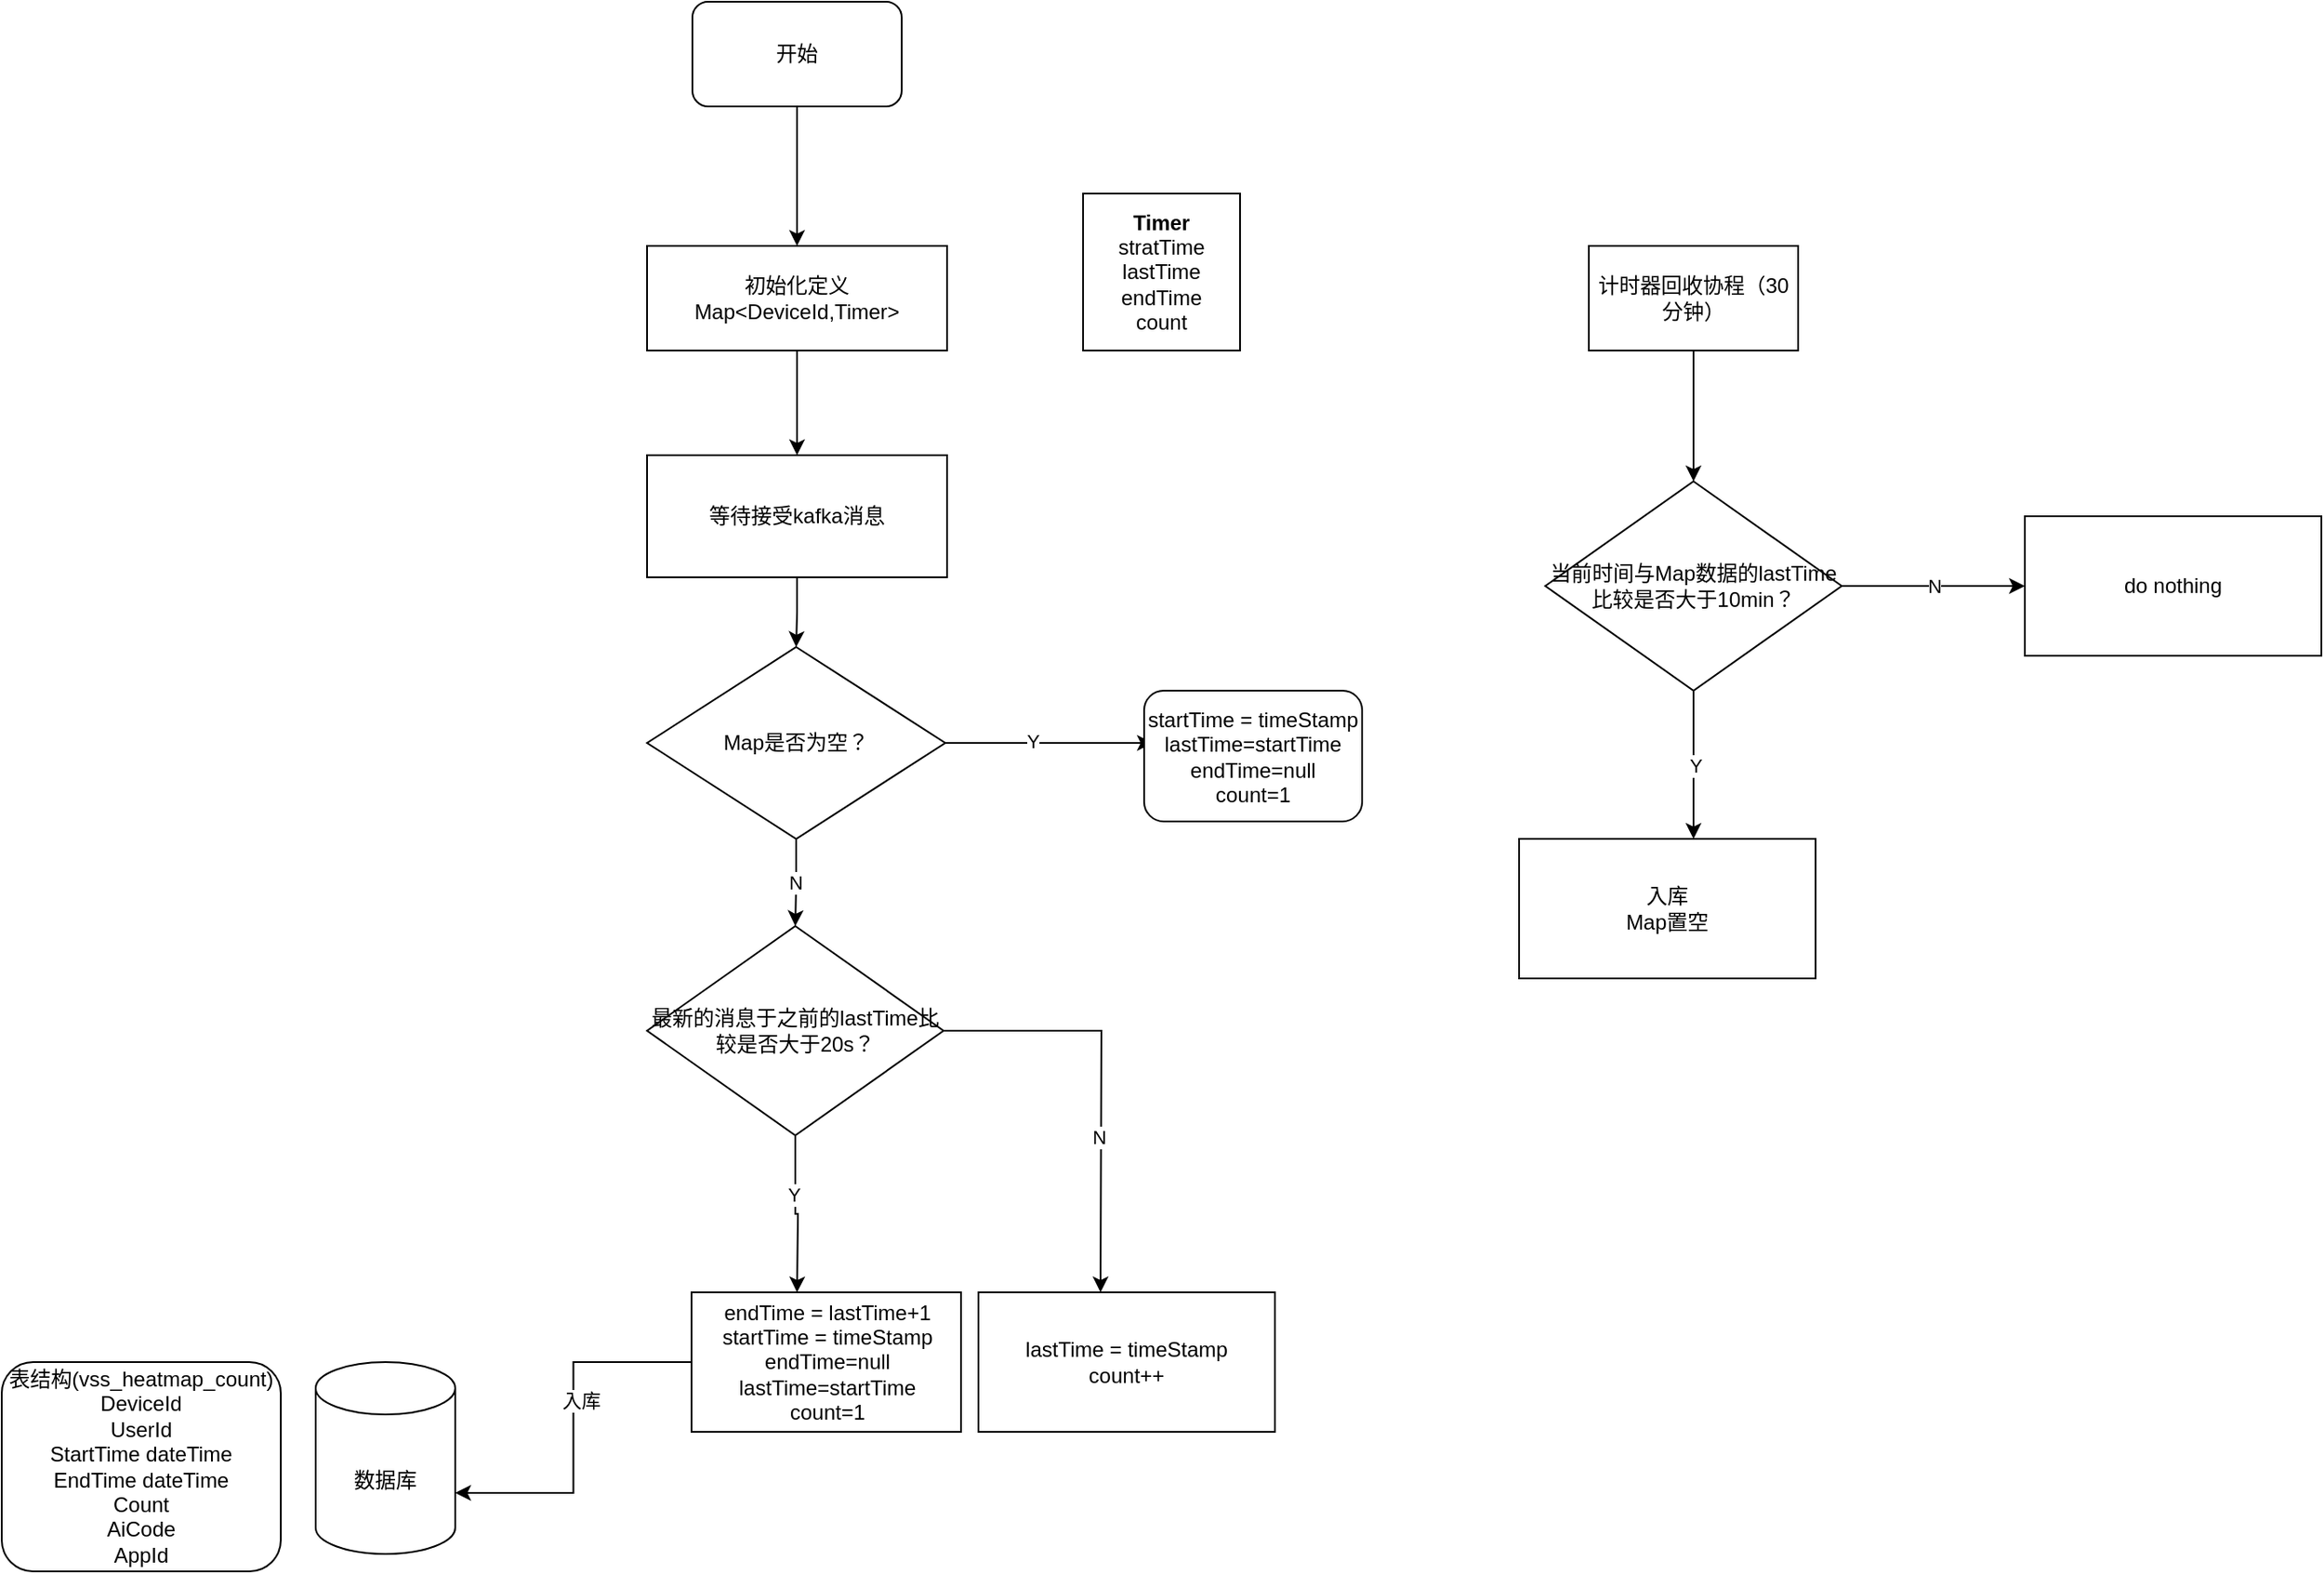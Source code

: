 <mxfile version="16.2.4" type="github">
  <diagram id="qe4p03_1a4LAuUfQ9uy5" name="Page-1">
    <mxGraphModel dx="1796" dy="836" grid="1" gridSize="10" guides="1" tooltips="1" connect="1" arrows="1" fold="1" page="1" pageScale="1" pageWidth="827" pageHeight="1169" math="0" shadow="0">
      <root>
        <mxCell id="0" />
        <mxCell id="1" parent="0" />
        <mxCell id="yZ0qCinRQj4NqwLvFhF5-1" value="表结构(vss_heatmap_count)&lt;br&gt;DeviceId&lt;br&gt;UserId&lt;br&gt;StartTime dateTime&lt;br&gt;EndTime dateTime&lt;br&gt;Count&lt;br&gt;AiCode&lt;br&gt;AppId" style="rounded=1;whiteSpace=wrap;html=1;" vertex="1" parent="1">
          <mxGeometry x="10" y="870" width="160" height="120" as="geometry" />
        </mxCell>
        <mxCell id="yZ0qCinRQj4NqwLvFhF5-5" value="" style="edgeStyle=orthogonalEdgeStyle;rounded=0;orthogonalLoop=1;jettySize=auto;html=1;exitX=0.5;exitY=1;exitDx=0;exitDy=0;entryX=0.5;entryY=0;entryDx=0;entryDy=0;" edge="1" parent="1" source="yZ0qCinRQj4NqwLvFhF5-4" target="yZ0qCinRQj4NqwLvFhF5-7">
          <mxGeometry relative="1" as="geometry">
            <mxPoint x="470" y="250" as="targetPoint" />
          </mxGeometry>
        </mxCell>
        <mxCell id="yZ0qCinRQj4NqwLvFhF5-4" value="开始" style="rounded=1;whiteSpace=wrap;html=1;" vertex="1" parent="1">
          <mxGeometry x="406" y="90" width="120" height="60" as="geometry" />
        </mxCell>
        <mxCell id="yZ0qCinRQj4NqwLvFhF5-10" style="edgeStyle=orthogonalEdgeStyle;rounded=0;orthogonalLoop=1;jettySize=auto;html=1;exitX=0.5;exitY=1;exitDx=0;exitDy=0;" edge="1" parent="1" source="yZ0qCinRQj4NqwLvFhF5-7" target="yZ0qCinRQj4NqwLvFhF5-9">
          <mxGeometry relative="1" as="geometry" />
        </mxCell>
        <mxCell id="yZ0qCinRQj4NqwLvFhF5-7" value="初始化定义Map&amp;lt;DeviceId,Timer&amp;gt;&lt;br&gt;" style="rounded=0;whiteSpace=wrap;html=1;" vertex="1" parent="1">
          <mxGeometry x="380" y="230" width="172" height="60" as="geometry" />
        </mxCell>
        <mxCell id="yZ0qCinRQj4NqwLvFhF5-8" value="&lt;b&gt;Timer&lt;/b&gt;&lt;br&gt;stratTime&lt;br&gt;lastTime&lt;br&gt;endTime&lt;br&gt;count" style="whiteSpace=wrap;html=1;aspect=fixed;" vertex="1" parent="1">
          <mxGeometry x="630" y="200" width="90" height="90" as="geometry" />
        </mxCell>
        <mxCell id="yZ0qCinRQj4NqwLvFhF5-21" style="edgeStyle=orthogonalEdgeStyle;rounded=0;orthogonalLoop=1;jettySize=auto;html=1;exitX=0.5;exitY=1;exitDx=0;exitDy=0;entryX=0.5;entryY=0;entryDx=0;entryDy=0;" edge="1" parent="1" source="yZ0qCinRQj4NqwLvFhF5-9" target="yZ0qCinRQj4NqwLvFhF5-19">
          <mxGeometry relative="1" as="geometry" />
        </mxCell>
        <mxCell id="yZ0qCinRQj4NqwLvFhF5-9" value="等待接受kafka消息" style="rounded=0;whiteSpace=wrap;html=1;" vertex="1" parent="1">
          <mxGeometry x="380" y="350" width="172" height="70" as="geometry" />
        </mxCell>
        <mxCell id="yZ0qCinRQj4NqwLvFhF5-13" style="edgeStyle=orthogonalEdgeStyle;rounded=0;orthogonalLoop=1;jettySize=auto;html=1;exitX=1;exitY=0.5;exitDx=0;exitDy=0;" edge="1" parent="1" source="yZ0qCinRQj4NqwLvFhF5-11">
          <mxGeometry relative="1" as="geometry">
            <mxPoint x="640" y="830" as="targetPoint" />
          </mxGeometry>
        </mxCell>
        <mxCell id="yZ0qCinRQj4NqwLvFhF5-14" value="N" style="edgeLabel;html=1;align=center;verticalAlign=middle;resizable=0;points=[];" vertex="1" connectable="0" parent="yZ0qCinRQj4NqwLvFhF5-13">
          <mxGeometry x="0.257" y="-2" relative="1" as="geometry">
            <mxPoint as="offset" />
          </mxGeometry>
        </mxCell>
        <mxCell id="yZ0qCinRQj4NqwLvFhF5-15" style="edgeStyle=orthogonalEdgeStyle;rounded=0;orthogonalLoop=1;jettySize=auto;html=1;exitX=0.5;exitY=1;exitDx=0;exitDy=0;" edge="1" parent="1" source="yZ0qCinRQj4NqwLvFhF5-11">
          <mxGeometry relative="1" as="geometry">
            <mxPoint x="466" y="830" as="targetPoint" />
          </mxGeometry>
        </mxCell>
        <mxCell id="yZ0qCinRQj4NqwLvFhF5-16" value="Y" style="edgeLabel;html=1;align=center;verticalAlign=middle;resizable=0;points=[];" vertex="1" connectable="0" parent="yZ0qCinRQj4NqwLvFhF5-15">
          <mxGeometry x="-0.256" y="-1" relative="1" as="geometry">
            <mxPoint as="offset" />
          </mxGeometry>
        </mxCell>
        <mxCell id="yZ0qCinRQj4NqwLvFhF5-11" value="最新的消息于之前的lastTime比较是否大于20s？" style="rhombus;whiteSpace=wrap;html=1;" vertex="1" parent="1">
          <mxGeometry x="380" y="620" width="170" height="120" as="geometry" />
        </mxCell>
        <mxCell id="yZ0qCinRQj4NqwLvFhF5-17" value="lastTime = timeStamp&lt;br&gt;count++" style="rounded=0;whiteSpace=wrap;html=1;" vertex="1" parent="1">
          <mxGeometry x="570" y="830" width="170" height="80" as="geometry" />
        </mxCell>
        <mxCell id="yZ0qCinRQj4NqwLvFhF5-27" style="edgeStyle=orthogonalEdgeStyle;rounded=0;orthogonalLoop=1;jettySize=auto;html=1;entryX=1;entryY=0;entryDx=0;entryDy=75;entryPerimeter=0;" edge="1" parent="1" source="yZ0qCinRQj4NqwLvFhF5-18" target="yZ0qCinRQj4NqwLvFhF5-26">
          <mxGeometry relative="1" as="geometry" />
        </mxCell>
        <mxCell id="yZ0qCinRQj4NqwLvFhF5-28" value="入库" style="edgeLabel;html=1;align=center;verticalAlign=middle;resizable=0;points=[];" vertex="1" connectable="0" parent="yZ0qCinRQj4NqwLvFhF5-27">
          <mxGeometry x="-0.151" y="4" relative="1" as="geometry">
            <mxPoint as="offset" />
          </mxGeometry>
        </mxCell>
        <mxCell id="yZ0qCinRQj4NqwLvFhF5-18" value="endTime = lastTime+1&lt;br&gt;startTime = timeStamp&lt;br&gt;endTime=null&lt;br&gt;lastTime=startTime&lt;br&gt;count=1" style="rounded=0;whiteSpace=wrap;html=1;" vertex="1" parent="1">
          <mxGeometry x="405.5" y="830" width="154.5" height="80" as="geometry" />
        </mxCell>
        <mxCell id="yZ0qCinRQj4NqwLvFhF5-22" value="N" style="edgeStyle=orthogonalEdgeStyle;rounded=0;orthogonalLoop=1;jettySize=auto;html=1;exitX=0.5;exitY=1;exitDx=0;exitDy=0;" edge="1" parent="1" source="yZ0qCinRQj4NqwLvFhF5-19" target="yZ0qCinRQj4NqwLvFhF5-11">
          <mxGeometry relative="1" as="geometry" />
        </mxCell>
        <mxCell id="yZ0qCinRQj4NqwLvFhF5-23" style="edgeStyle=orthogonalEdgeStyle;rounded=0;orthogonalLoop=1;jettySize=auto;html=1;exitX=1;exitY=0.5;exitDx=0;exitDy=0;" edge="1" parent="1" source="yZ0qCinRQj4NqwLvFhF5-19">
          <mxGeometry relative="1" as="geometry">
            <mxPoint x="670" y="515" as="targetPoint" />
          </mxGeometry>
        </mxCell>
        <mxCell id="yZ0qCinRQj4NqwLvFhF5-24" value="Y" style="edgeLabel;html=1;align=center;verticalAlign=middle;resizable=0;points=[];" vertex="1" connectable="0" parent="yZ0qCinRQj4NqwLvFhF5-23">
          <mxGeometry x="-0.166" y="1" relative="1" as="geometry">
            <mxPoint as="offset" />
          </mxGeometry>
        </mxCell>
        <mxCell id="yZ0qCinRQj4NqwLvFhF5-19" value="Map是否为空？" style="rhombus;whiteSpace=wrap;html=1;" vertex="1" parent="1">
          <mxGeometry x="380" y="460" width="171" height="110" as="geometry" />
        </mxCell>
        <mxCell id="yZ0qCinRQj4NqwLvFhF5-25" value="startTime = timeStamp&lt;br&gt;lastTime=startTime&lt;br&gt;endTime=null&lt;br&gt;count=1" style="rounded=1;whiteSpace=wrap;html=1;" vertex="1" parent="1">
          <mxGeometry x="665" y="485" width="125" height="75" as="geometry" />
        </mxCell>
        <mxCell id="yZ0qCinRQj4NqwLvFhF5-26" value="数据库" style="shape=cylinder3;whiteSpace=wrap;html=1;boundedLbl=1;backgroundOutline=1;size=15;" vertex="1" parent="1">
          <mxGeometry x="190" y="870" width="80" height="110" as="geometry" />
        </mxCell>
        <mxCell id="yZ0qCinRQj4NqwLvFhF5-39" style="edgeStyle=orthogonalEdgeStyle;rounded=0;orthogonalLoop=1;jettySize=auto;html=1;" edge="1" parent="1" source="yZ0qCinRQj4NqwLvFhF5-35" target="yZ0qCinRQj4NqwLvFhF5-38">
          <mxGeometry relative="1" as="geometry" />
        </mxCell>
        <mxCell id="yZ0qCinRQj4NqwLvFhF5-35" value="计时器回收协程（30分钟）" style="rounded=0;whiteSpace=wrap;html=1;" vertex="1" parent="1">
          <mxGeometry x="920" y="230" width="120" height="60" as="geometry" />
        </mxCell>
        <mxCell id="yZ0qCinRQj4NqwLvFhF5-40" value="N" style="edgeStyle=orthogonalEdgeStyle;rounded=0;orthogonalLoop=1;jettySize=auto;html=1;exitX=1;exitY=0.5;exitDx=0;exitDy=0;" edge="1" parent="1" source="yZ0qCinRQj4NqwLvFhF5-38">
          <mxGeometry relative="1" as="geometry">
            <mxPoint x="1170" y="425" as="targetPoint" />
            <Array as="points">
              <mxPoint x="1120" y="425" />
              <mxPoint x="1120" y="425" />
            </Array>
          </mxGeometry>
        </mxCell>
        <mxCell id="yZ0qCinRQj4NqwLvFhF5-41" value="Y" style="edgeStyle=orthogonalEdgeStyle;rounded=0;orthogonalLoop=1;jettySize=auto;html=1;exitX=0.5;exitY=1;exitDx=0;exitDy=0;" edge="1" parent="1" source="yZ0qCinRQj4NqwLvFhF5-38">
          <mxGeometry relative="1" as="geometry">
            <mxPoint x="980" y="570" as="targetPoint" />
          </mxGeometry>
        </mxCell>
        <mxCell id="yZ0qCinRQj4NqwLvFhF5-38" value="当前时间与Map数据的lastTime比较是否大于10min？" style="rhombus;whiteSpace=wrap;html=1;" vertex="1" parent="1">
          <mxGeometry x="895" y="365" width="170" height="120" as="geometry" />
        </mxCell>
        <mxCell id="yZ0qCinRQj4NqwLvFhF5-43" value="入库&lt;br&gt;Map置空" style="rounded=0;whiteSpace=wrap;html=1;" vertex="1" parent="1">
          <mxGeometry x="880" y="570" width="170" height="80" as="geometry" />
        </mxCell>
        <mxCell id="yZ0qCinRQj4NqwLvFhF5-44" value="do nothing" style="rounded=0;whiteSpace=wrap;html=1;" vertex="1" parent="1">
          <mxGeometry x="1170" y="385" width="170" height="80" as="geometry" />
        </mxCell>
      </root>
    </mxGraphModel>
  </diagram>
</mxfile>
